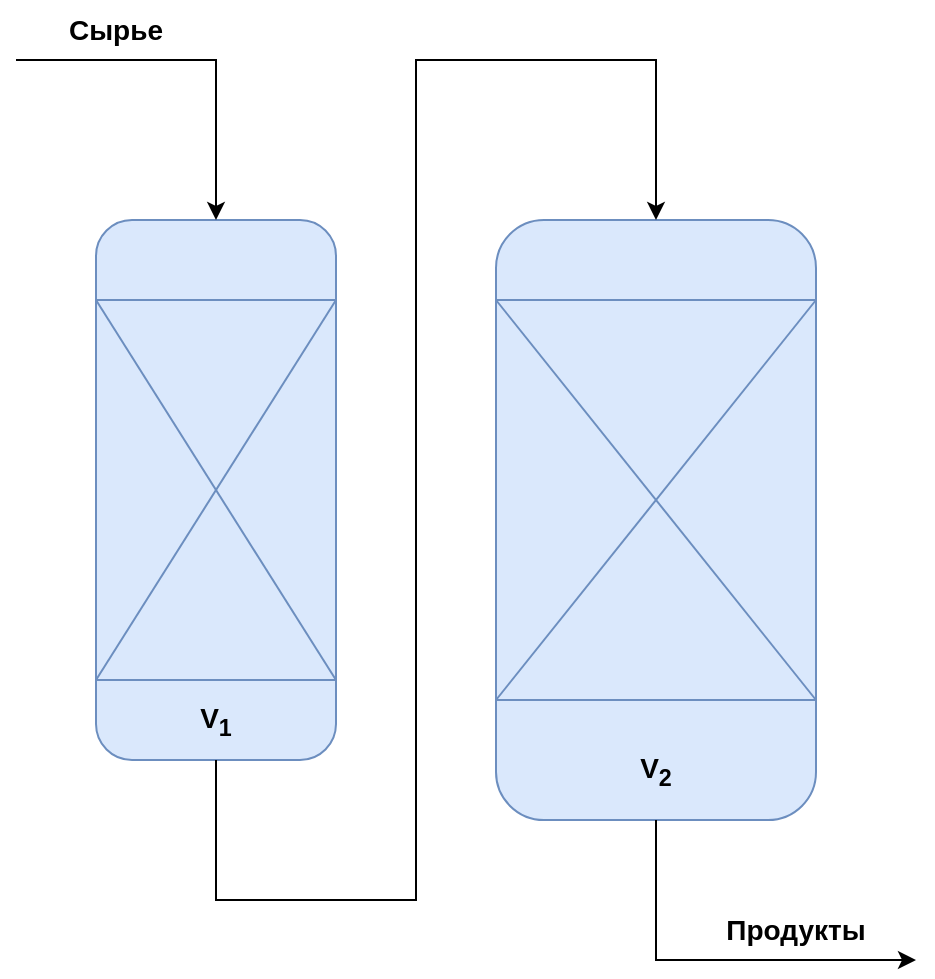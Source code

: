 <mxfile version="22.1.11" type="github">
  <diagram name="Страница — 1" id="3Ra4HTQ19XPt1AhPG3j0">
    <mxGraphModel dx="1077" dy="588" grid="1" gridSize="10" guides="1" tooltips="1" connect="1" arrows="1" fold="1" page="1" pageScale="1" pageWidth="827" pageHeight="1169" math="0" shadow="0">
      <root>
        <mxCell id="0" />
        <mxCell id="1" parent="0" />
        <mxCell id="Nei-xsbEB38eFT0cJwH2-1" value="" style="rounded=1;whiteSpace=wrap;html=1;fillColor=#dae8fc;strokeColor=#6c8ebf;" vertex="1" parent="1">
          <mxGeometry x="120" y="120" width="120" height="270" as="geometry" />
        </mxCell>
        <mxCell id="Nei-xsbEB38eFT0cJwH2-3" value="" style="rounded=0;whiteSpace=wrap;html=1;fillColor=#dae8fc;strokeColor=#6c8ebf;" vertex="1" parent="1">
          <mxGeometry x="120" y="160" width="120" height="190" as="geometry" />
        </mxCell>
        <mxCell id="Nei-xsbEB38eFT0cJwH2-4" value="" style="endArrow=none;html=1;rounded=0;entryX=0;entryY=0;entryDx=0;entryDy=0;exitX=1;exitY=1;exitDx=0;exitDy=0;fillColor=#dae8fc;strokeColor=#6c8ebf;" edge="1" parent="1" source="Nei-xsbEB38eFT0cJwH2-3" target="Nei-xsbEB38eFT0cJwH2-3">
          <mxGeometry width="50" height="50" relative="1" as="geometry">
            <mxPoint x="390" y="460" as="sourcePoint" />
            <mxPoint x="440" y="410" as="targetPoint" />
          </mxGeometry>
        </mxCell>
        <mxCell id="Nei-xsbEB38eFT0cJwH2-5" value="" style="endArrow=none;html=1;rounded=0;entryX=1;entryY=0;entryDx=0;entryDy=0;exitX=0;exitY=1;exitDx=0;exitDy=0;fillColor=#dae8fc;strokeColor=#6c8ebf;" edge="1" parent="1" source="Nei-xsbEB38eFT0cJwH2-3" target="Nei-xsbEB38eFT0cJwH2-3">
          <mxGeometry width="50" height="50" relative="1" as="geometry">
            <mxPoint x="286" y="360" as="sourcePoint" />
            <mxPoint x="166" y="170" as="targetPoint" />
          </mxGeometry>
        </mxCell>
        <mxCell id="Nei-xsbEB38eFT0cJwH2-6" value="" style="rounded=1;whiteSpace=wrap;html=1;fillColor=#dae8fc;strokeColor=#6c8ebf;" vertex="1" parent="1">
          <mxGeometry x="320" y="120" width="160" height="300" as="geometry" />
        </mxCell>
        <mxCell id="Nei-xsbEB38eFT0cJwH2-7" value="" style="rounded=0;whiteSpace=wrap;html=1;fillColor=#dae8fc;strokeColor=#6c8ebf;" vertex="1" parent="1">
          <mxGeometry x="320" y="160" width="160" height="200" as="geometry" />
        </mxCell>
        <mxCell id="Nei-xsbEB38eFT0cJwH2-8" value="" style="endArrow=none;html=1;rounded=0;entryX=0;entryY=0;entryDx=0;entryDy=0;" edge="1" source="Nei-xsbEB38eFT0cJwH2-6" target="Nei-xsbEB38eFT0cJwH2-7" parent="1">
          <mxGeometry width="50" height="50" relative="1" as="geometry">
            <mxPoint x="590" y="460" as="sourcePoint" />
            <mxPoint x="640" y="410" as="targetPoint" />
          </mxGeometry>
        </mxCell>
        <mxCell id="Nei-xsbEB38eFT0cJwH2-9" value="" style="endArrow=none;html=1;rounded=0;entryX=1;entryY=0;entryDx=0;entryDy=0;exitX=0;exitY=1;exitDx=0;exitDy=0;fillColor=#dae8fc;strokeColor=#6c8ebf;" edge="1" source="Nei-xsbEB38eFT0cJwH2-7" target="Nei-xsbEB38eFT0cJwH2-7" parent="1">
          <mxGeometry width="50" height="50" relative="1" as="geometry">
            <mxPoint x="486" y="360" as="sourcePoint" />
            <mxPoint x="366" y="170" as="targetPoint" />
          </mxGeometry>
        </mxCell>
        <mxCell id="Nei-xsbEB38eFT0cJwH2-10" value="" style="endArrow=none;html=1;rounded=0;entryX=0;entryY=0;entryDx=0;entryDy=0;exitX=1;exitY=1;exitDx=0;exitDy=0;fillColor=#dae8fc;strokeColor=#6c8ebf;" edge="1" parent="1" source="Nei-xsbEB38eFT0cJwH2-7" target="Nei-xsbEB38eFT0cJwH2-7">
          <mxGeometry width="50" height="50" relative="1" as="geometry">
            <mxPoint x="278" y="360" as="sourcePoint" />
            <mxPoint x="158" y="170" as="targetPoint" />
          </mxGeometry>
        </mxCell>
        <mxCell id="Nei-xsbEB38eFT0cJwH2-11" value="" style="endArrow=classic;html=1;rounded=0;entryX=0.5;entryY=0;entryDx=0;entryDy=0;" edge="1" parent="1" target="Nei-xsbEB38eFT0cJwH2-1">
          <mxGeometry width="50" height="50" relative="1" as="geometry">
            <mxPoint x="80" y="40" as="sourcePoint" />
            <mxPoint x="60" y="340" as="targetPoint" />
            <Array as="points">
              <mxPoint x="80" y="40" />
              <mxPoint x="180" y="40" />
            </Array>
          </mxGeometry>
        </mxCell>
        <mxCell id="Nei-xsbEB38eFT0cJwH2-12" value="" style="endArrow=classic;html=1;rounded=0;entryX=0.5;entryY=0;entryDx=0;entryDy=0;" edge="1" parent="1" target="Nei-xsbEB38eFT0cJwH2-6">
          <mxGeometry width="50" height="50" relative="1" as="geometry">
            <mxPoint x="180" y="390" as="sourcePoint" />
            <mxPoint x="240" y="540" as="targetPoint" />
            <Array as="points">
              <mxPoint x="180" y="390" />
              <mxPoint x="180" y="460" />
              <mxPoint x="280" y="460" />
              <mxPoint x="280" y="40" />
              <mxPoint x="400" y="40" />
            </Array>
          </mxGeometry>
        </mxCell>
        <mxCell id="Nei-xsbEB38eFT0cJwH2-14" value="" style="endArrow=classic;html=1;rounded=0;exitX=0.5;exitY=1;exitDx=0;exitDy=0;" edge="1" parent="1" source="Nei-xsbEB38eFT0cJwH2-6">
          <mxGeometry width="50" height="50" relative="1" as="geometry">
            <mxPoint x="400" y="490" as="sourcePoint" />
            <mxPoint x="530" y="490" as="targetPoint" />
            <Array as="points">
              <mxPoint x="400" y="490" />
            </Array>
          </mxGeometry>
        </mxCell>
        <mxCell id="Nei-xsbEB38eFT0cJwH2-15" value="&lt;font style=&quot;font-size: 14px;&quot;&gt;V&lt;sub&gt;1&lt;/sub&gt;&lt;/font&gt;" style="text;strokeColor=none;align=center;fillColor=none;html=1;verticalAlign=middle;whiteSpace=wrap;rounded=0;fontStyle=1" vertex="1" parent="1">
          <mxGeometry x="150" y="355" width="60" height="30" as="geometry" />
        </mxCell>
        <mxCell id="Nei-xsbEB38eFT0cJwH2-16" value="&lt;font style=&quot;font-size: 14px;&quot;&gt;V&lt;sub&gt;2&lt;/sub&gt;&lt;/font&gt;" style="text;strokeColor=none;align=center;fillColor=none;html=1;verticalAlign=middle;whiteSpace=wrap;rounded=0;fontStyle=1" vertex="1" parent="1">
          <mxGeometry x="370" y="380" width="60" height="30" as="geometry" />
        </mxCell>
        <mxCell id="Nei-xsbEB38eFT0cJwH2-17" value="&lt;span style=&quot;font-size: 14px;&quot;&gt;Сырье&lt;/span&gt;" style="text;strokeColor=none;align=center;fillColor=none;html=1;verticalAlign=middle;whiteSpace=wrap;rounded=0;fontStyle=1" vertex="1" parent="1">
          <mxGeometry x="100" y="10" width="60" height="30" as="geometry" />
        </mxCell>
        <mxCell id="Nei-xsbEB38eFT0cJwH2-18" value="&lt;span style=&quot;font-size: 14px;&quot;&gt;Продукты&lt;/span&gt;" style="text;strokeColor=none;align=center;fillColor=none;html=1;verticalAlign=middle;whiteSpace=wrap;rounded=0;fontStyle=1" vertex="1" parent="1">
          <mxGeometry x="440" y="460" width="60" height="30" as="geometry" />
        </mxCell>
      </root>
    </mxGraphModel>
  </diagram>
</mxfile>
